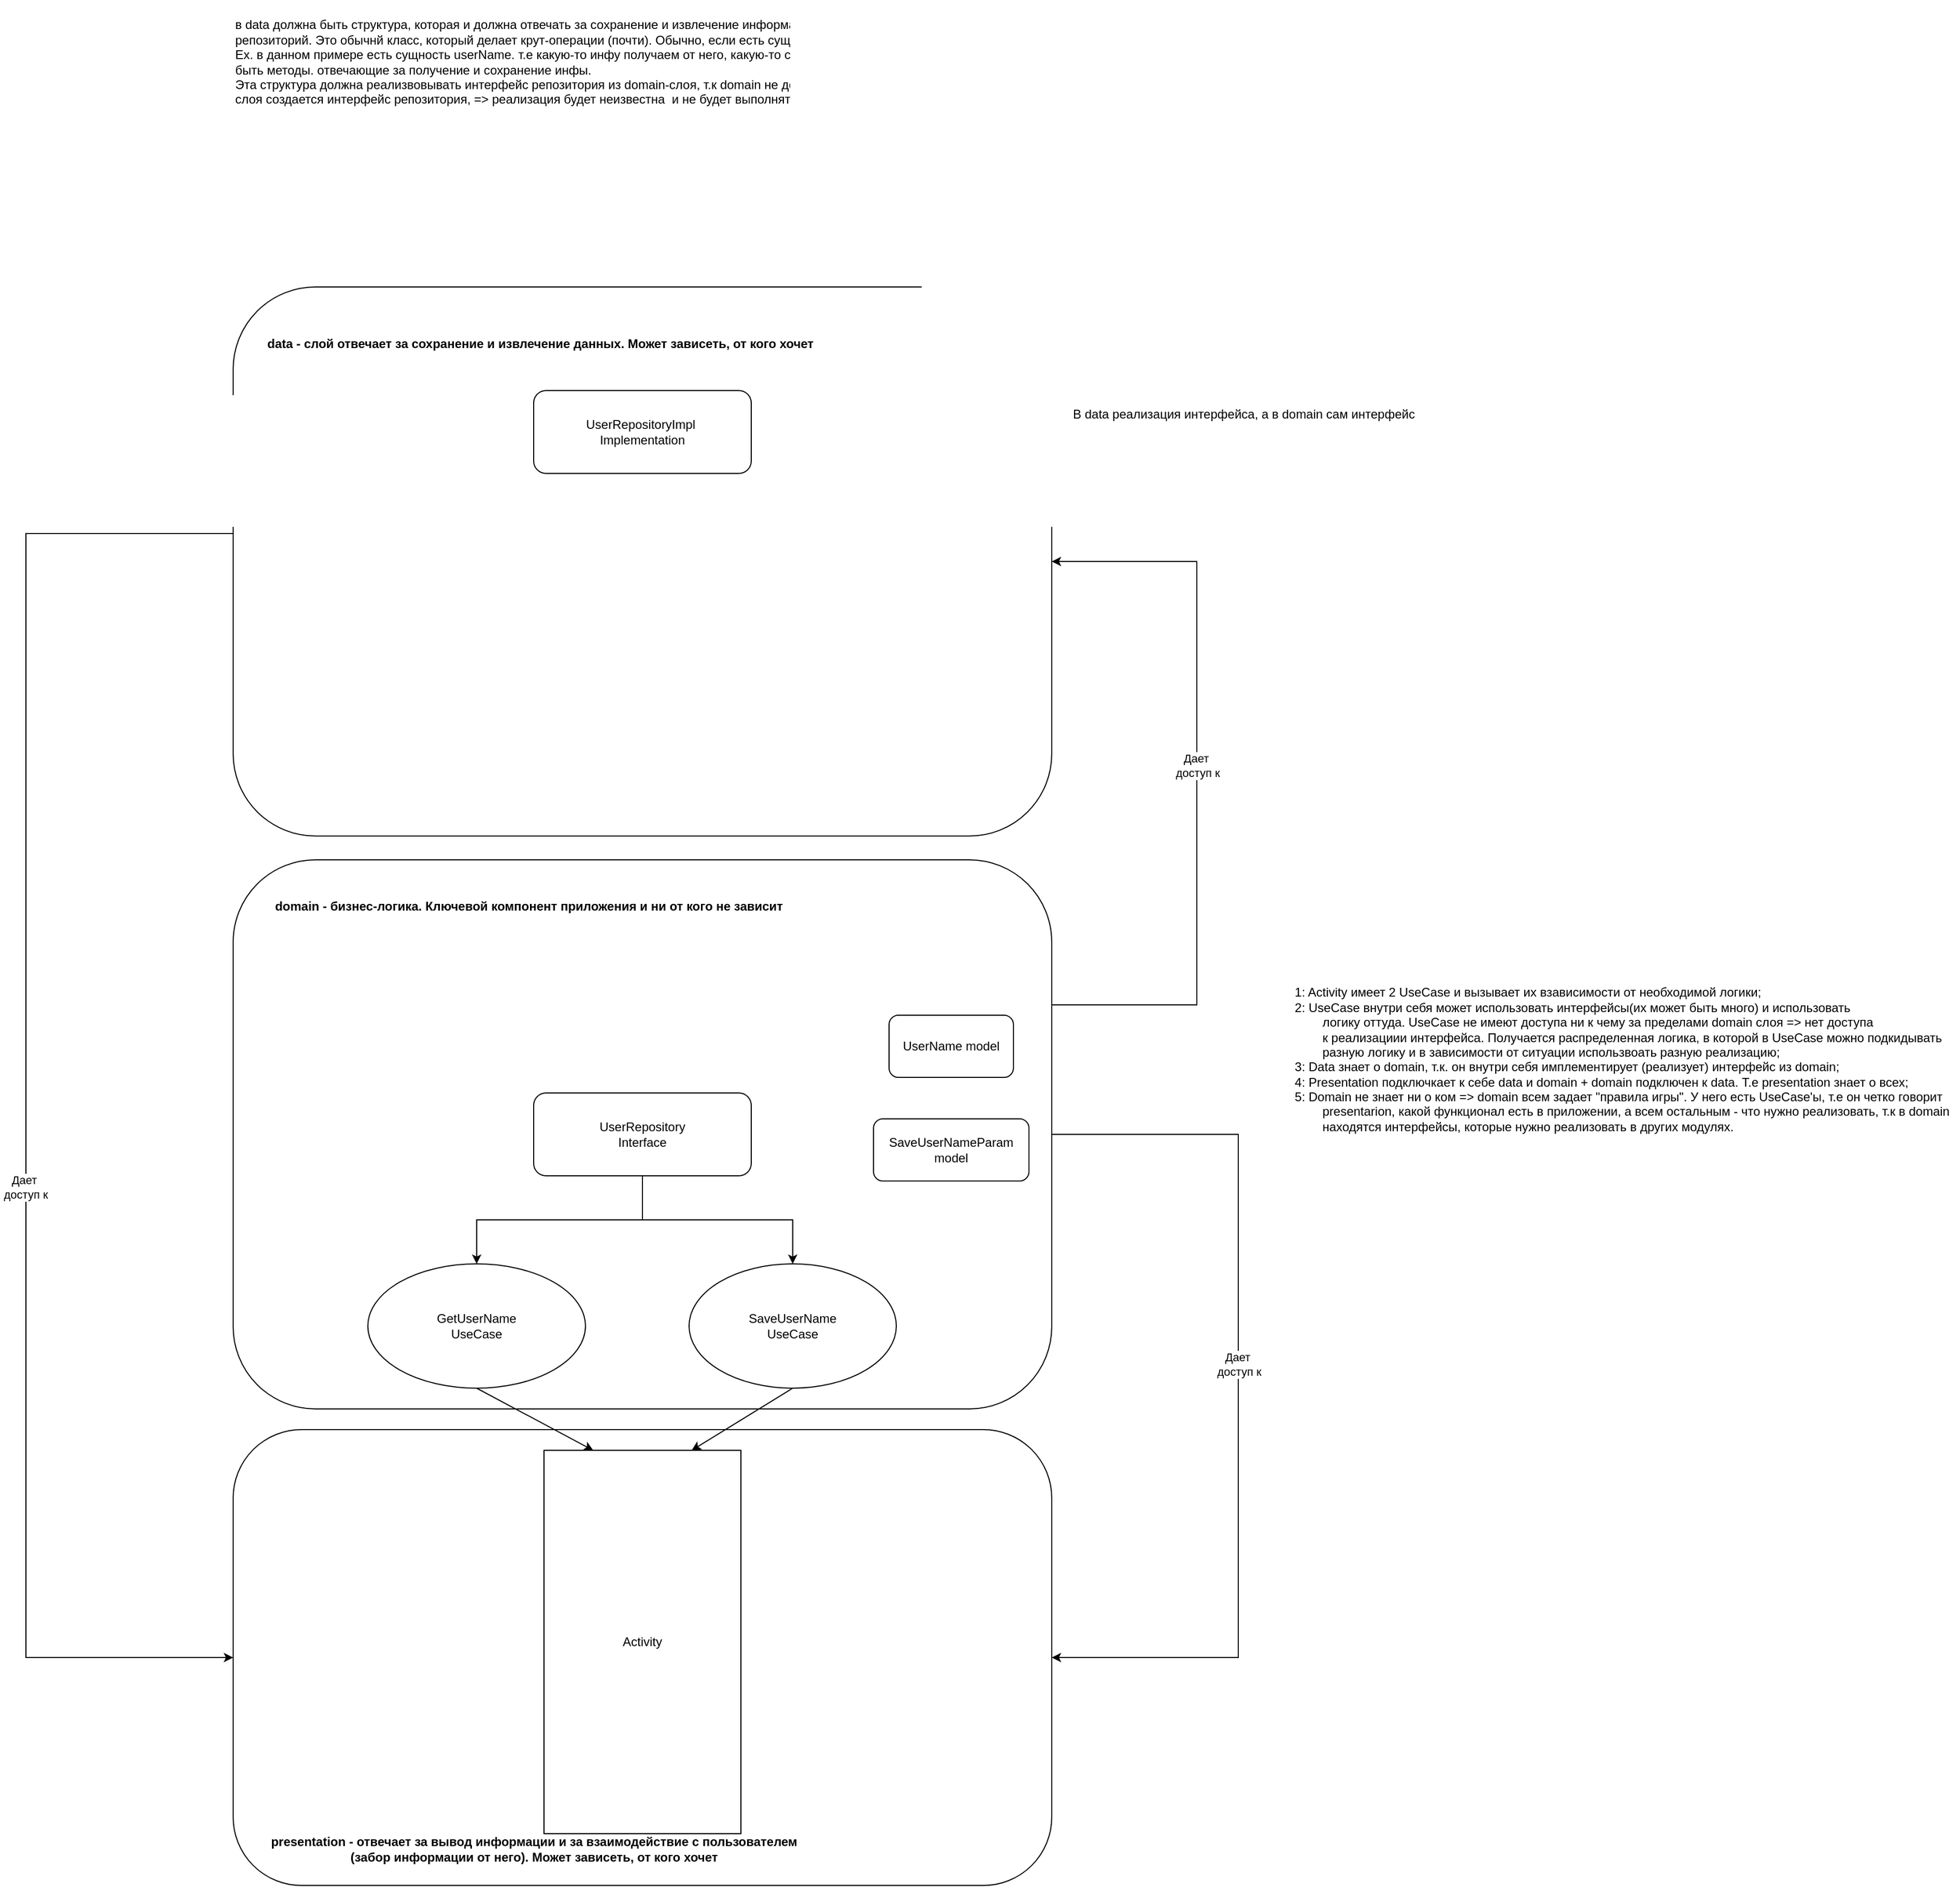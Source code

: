 <mxfile version="19.0.3" type="device"><diagram id="ez9t7bem_2jCKn0CQkNO" name="Page-1"><mxGraphModel dx="1950" dy="1901" grid="1" gridSize="10" guides="1" tooltips="1" connect="1" arrows="1" fold="1" page="1" pageScale="1" pageWidth="827" pageHeight="1169" math="0" shadow="0"><root><mxCell id="0"/><mxCell id="1" parent="0"/><mxCell id="18Z7DHJpel_eaTuYEsQm-6" value="" style="rounded=1;whiteSpace=wrap;html=1;" parent="1" vertex="1"><mxGeometry x="-340" y="650" width="790" height="440" as="geometry"/></mxCell><mxCell id="oxo87xYoF75ZZi-0ZLqG-11" style="edgeStyle=orthogonalEdgeStyle;rounded=0;orthogonalLoop=1;jettySize=auto;html=1;" edge="1" parent="1" source="18Z7DHJpel_eaTuYEsQm-4"><mxGeometry relative="1" as="geometry"><mxPoint x="450.0" y="870" as="targetPoint"/><Array as="points"><mxPoint x="630" y="365"/><mxPoint x="630" y="870"/></Array></mxGeometry></mxCell><mxCell id="oxo87xYoF75ZZi-0ZLqG-17" value="Дает&lt;br&gt;&amp;nbsp;доступ к" style="edgeLabel;html=1;align=center;verticalAlign=middle;resizable=0;points=[];" vertex="1" connectable="0" parent="oxo87xYoF75ZZi-0ZLqG-11"><mxGeometry x="-0.069" y="-1" relative="1" as="geometry"><mxPoint y="-1" as="offset"/></mxGeometry></mxCell><mxCell id="oxo87xYoF75ZZi-0ZLqG-13" style="edgeStyle=orthogonalEdgeStyle;rounded=0;orthogonalLoop=1;jettySize=auto;html=1;entryX=1;entryY=0.5;entryDx=0;entryDy=0;" edge="1" parent="1" source="18Z7DHJpel_eaTuYEsQm-4" target="oxo87xYoF75ZZi-0ZLqG-1"><mxGeometry relative="1" as="geometry"><Array as="points"><mxPoint x="590" y="240"/><mxPoint x="590" y="-188"/></Array></mxGeometry></mxCell><mxCell id="oxo87xYoF75ZZi-0ZLqG-19" value="Дает&lt;br&gt;&amp;nbsp;доступ к" style="edgeLabel;html=1;align=center;verticalAlign=middle;resizable=0;points=[];" vertex="1" connectable="0" parent="oxo87xYoF75ZZi-0ZLqG-13"><mxGeometry x="0.049" y="1" relative="1" as="geometry"><mxPoint as="offset"/></mxGeometry></mxCell><mxCell id="18Z7DHJpel_eaTuYEsQm-4" value="" style="rounded=1;whiteSpace=wrap;html=1;" parent="1" vertex="1"><mxGeometry x="-340" y="100" width="790" height="530" as="geometry"/></mxCell><mxCell id="18Z7DHJpel_eaTuYEsQm-1" value="GetUserName&lt;br&gt;UseCase" style="ellipse;whiteSpace=wrap;html=1;" parent="1" vertex="1"><mxGeometry x="-210" y="490" width="210" height="120" as="geometry"/></mxCell><mxCell id="18Z7DHJpel_eaTuYEsQm-2" value="SaveUserName&lt;br&gt;UseCase" style="ellipse;whiteSpace=wrap;html=1;" parent="1" vertex="1"><mxGeometry x="100" y="490" width="200" height="120" as="geometry"/></mxCell><mxCell id="18Z7DHJpel_eaTuYEsQm-3" value="Activity" style="rounded=0;whiteSpace=wrap;html=1;" parent="1" vertex="1"><mxGeometry x="-40" y="670" width="190" height="370" as="geometry"/></mxCell><mxCell id="18Z7DHJpel_eaTuYEsQm-7" value="" style="endArrow=classic;html=1;rounded=0;exitX=0.5;exitY=1;exitDx=0;exitDy=0;entryX=0.25;entryY=0;entryDx=0;entryDy=0;" parent="1" source="18Z7DHJpel_eaTuYEsQm-1" target="18Z7DHJpel_eaTuYEsQm-3" edge="1"><mxGeometry width="50" height="50" relative="1" as="geometry"><mxPoint x="260" y="790" as="sourcePoint"/><mxPoint x="310" y="740" as="targetPoint"/></mxGeometry></mxCell><mxCell id="18Z7DHJpel_eaTuYEsQm-8" value="" style="endArrow=classic;html=1;rounded=0;exitX=0.5;exitY=1;exitDx=0;exitDy=0;entryX=0.75;entryY=0;entryDx=0;entryDy=0;" parent="1" source="18Z7DHJpel_eaTuYEsQm-2" target="18Z7DHJpel_eaTuYEsQm-3" edge="1"><mxGeometry width="50" height="50" relative="1" as="geometry"><mxPoint x="-95" y="620" as="sourcePoint"/><mxPoint x="17.5" y="680" as="targetPoint"/></mxGeometry></mxCell><mxCell id="18Z7DHJpel_eaTuYEsQm-9" value="presentation - отвечает за вывод информации и за взаимодействие с пользователем (забор информации от него). Может зависеть, от кого хочет" style="text;html=1;strokeColor=none;fillColor=none;align=center;verticalAlign=middle;whiteSpace=wrap;rounded=0;fontStyle=1" parent="1" vertex="1"><mxGeometry x="-309" y="1040" width="519" height="30" as="geometry"/></mxCell><mxCell id="18Z7DHJpel_eaTuYEsQm-10" value="domain - бизнес-логика. Ключевой компонент приложения и ни от кого не зависит" style="text;html=1;strokeColor=none;fillColor=none;align=center;verticalAlign=middle;whiteSpace=wrap;rounded=0;fontStyle=1" parent="1" vertex="1"><mxGeometry x="-309" y="130" width="509" height="30" as="geometry"/></mxCell><mxCell id="oxo87xYoF75ZZi-0ZLqG-10" style="edgeStyle=orthogonalEdgeStyle;rounded=0;orthogonalLoop=1;jettySize=auto;html=1;entryX=0;entryY=0.5;entryDx=0;entryDy=0;" edge="1" parent="1" source="oxo87xYoF75ZZi-0ZLqG-1" target="18Z7DHJpel_eaTuYEsQm-6"><mxGeometry relative="1" as="geometry"><Array as="points"><mxPoint x="-540" y="-215"/><mxPoint x="-540" y="870"/></Array></mxGeometry></mxCell><mxCell id="oxo87xYoF75ZZi-0ZLqG-18" value="Дает&lt;br&gt;&amp;nbsp;доступ к" style="edgeLabel;html=1;align=center;verticalAlign=middle;resizable=0;points=[];" vertex="1" connectable="0" parent="oxo87xYoF75ZZi-0ZLqG-10"><mxGeometry x="0.117" y="-2" relative="1" as="geometry"><mxPoint y="1" as="offset"/></mxGeometry></mxCell><mxCell id="oxo87xYoF75ZZi-0ZLqG-1" value="" style="rounded=1;whiteSpace=wrap;html=1;" vertex="1" parent="1"><mxGeometry x="-340" y="-453" width="790" height="530" as="geometry"/></mxCell><mxCell id="oxo87xYoF75ZZi-0ZLqG-2" value="data - слой отвечает за сохранение и извлечение данных. Может зависеть, от кого хочет" style="text;html=1;strokeColor=none;fillColor=none;align=left;verticalAlign=middle;whiteSpace=wrap;rounded=0;fontStyle=1" vertex="1" parent="1"><mxGeometry x="-309" y="-413" width="620" height="30" as="geometry"/></mxCell><mxCell id="oxo87xYoF75ZZi-0ZLqG-3" value="в data должна быть структура, которая и должна отвечать за сохранение и извлечение информации. Один из самых популярных паттернов - это репозиторий. Это обычнй класс, который делает крут-операции (почти). Обычно, если есть сущность, то к ней делается один реплозиторий. &lt;br&gt;Ex. в данном примере есть сущность userName. т.е какую-то инфу получаем от него, какую-то сохраняем. Соответвенно в репозитории и должны быть методы. отвечающие за получение и сохранение инфы.&lt;br&gt;Эта структура должна реализвовывать интерфейс репозитория из domain-слоя, т.к domain не должен зависеть от других слоев! Внутри domain слоя создается интерфейс репозитория, =&amp;gt; реализация будет неизвестна&amp;nbsp; и не будет выполняться &quot;круговая зависимотсть&quot;" style="text;html=1;strokeColor=none;fillColor=none;align=left;verticalAlign=middle;whiteSpace=wrap;rounded=0;" vertex="1" parent="1"><mxGeometry x="-340" y="-730" width="820" height="120" as="geometry"/></mxCell><mxCell id="oxo87xYoF75ZZi-0ZLqG-4" value="UserRepositoryImpl&amp;nbsp;&lt;br&gt;Implementation" style="rounded=1;whiteSpace=wrap;html=1;" vertex="1" parent="1"><mxGeometry x="-50" y="-353" width="210" height="80" as="geometry"/></mxCell><mxCell id="oxo87xYoF75ZZi-0ZLqG-5" value="UserName model" style="rounded=1;whiteSpace=wrap;html=1;" vertex="1" parent="1"><mxGeometry x="293" y="250" width="120" height="60" as="geometry"/></mxCell><mxCell id="oxo87xYoF75ZZi-0ZLqG-6" value="SaveUserNameParam model" style="rounded=1;whiteSpace=wrap;html=1;" vertex="1" parent="1"><mxGeometry x="278" y="350" width="150" height="60" as="geometry"/></mxCell><mxCell id="oxo87xYoF75ZZi-0ZLqG-8" style="edgeStyle=orthogonalEdgeStyle;rounded=0;orthogonalLoop=1;jettySize=auto;html=1;" edge="1" parent="1" source="oxo87xYoF75ZZi-0ZLqG-7" target="18Z7DHJpel_eaTuYEsQm-1"><mxGeometry relative="1" as="geometry"/></mxCell><mxCell id="oxo87xYoF75ZZi-0ZLqG-9" style="edgeStyle=orthogonalEdgeStyle;rounded=0;orthogonalLoop=1;jettySize=auto;html=1;" edge="1" parent="1" source="oxo87xYoF75ZZi-0ZLqG-7" target="18Z7DHJpel_eaTuYEsQm-2"><mxGeometry relative="1" as="geometry"/></mxCell><mxCell id="oxo87xYoF75ZZi-0ZLqG-7" value="UserRepository&lt;br&gt;Interface" style="rounded=1;whiteSpace=wrap;html=1;" vertex="1" parent="1"><mxGeometry x="-50" y="325" width="210" height="80" as="geometry"/></mxCell><mxCell id="oxo87xYoF75ZZi-0ZLqG-14" value="В data реализация интерфейса, а в domain сам интерфейс" style="text;html=1;align=center;verticalAlign=middle;resizable=0;points=[];autosize=1;strokeColor=none;fillColor=none;" vertex="1" parent="1"><mxGeometry x="460" y="-340" width="350" height="20" as="geometry"/></mxCell><mxCell id="oxo87xYoF75ZZi-0ZLqG-15" value="&lt;div style=&quot;text-align: justify;&quot;&gt;&lt;span style=&quot;background-color: initial;&quot;&gt;1: Activity имеет 2 UseCase и вызывает их взависимости от необходимой логики;&lt;/span&gt;&lt;/div&gt;&lt;div style=&quot;text-align: justify;&quot;&gt;&lt;span style=&quot;background-color: initial;&quot;&gt;2: UseCase внутри себя может использовать интерфейсы(их может быть много) и использовать&amp;nbsp;&lt;/span&gt;&lt;/div&gt;&lt;div style=&quot;text-align: justify;&quot;&gt;&lt;span style=&quot;background-color: initial;&quot;&gt;&lt;span style=&quot;white-space: pre;&quot;&gt;&#9;&lt;/span&gt;логику оттуда. UseCase не имеют доступа ни к чему за пределами domain слоя =&amp;gt; нет доступа&lt;/span&gt;&lt;/div&gt;&lt;div style=&quot;text-align: justify;&quot;&gt;&lt;span style=&quot;background-color: initial;&quot;&gt;&lt;span style=&quot;white-space: pre;&quot;&gt;&#9;&lt;/span&gt;к реализациии интерфейса. Получается распределенная логика, в которой в UseCase можно подкидывать&lt;/span&gt;&lt;/div&gt;&lt;div style=&quot;text-align: justify;&quot;&gt;&lt;span style=&quot;background-color: initial;&quot;&gt;&lt;span style=&quot;white-space: pre;&quot;&gt;&#9;&lt;/span&gt;разную логику и в зависимости от ситуации использвоать разную реализацию;&lt;/span&gt;&lt;/div&gt;&lt;div style=&quot;text-align: justify;&quot;&gt;&lt;span style=&quot;background-color: initial;&quot;&gt;3:&amp;nbsp;&lt;/span&gt;&lt;span style=&quot;background-color: initial; text-align: left;&quot;&gt;Data знает о domain, т.к. он внутри себя имплементирует (реализует) интерфейс из domain;&lt;/span&gt;&lt;/div&gt;&lt;div style=&quot;text-align: justify;&quot;&gt;&lt;span style=&quot;background-color: initial;&quot;&gt;4: Presentation подключкает к себе data и domain + domain подключен к data. Т.е presentation знает о всех;&lt;/span&gt;&lt;/div&gt;&lt;div style=&quot;text-align: justify;&quot;&gt;&lt;span style=&quot;background-color: initial;&quot;&gt;5: Domain не знает ни о ком =&amp;gt; domain всем задает &quot;правила игры&quot;. У него есть UseCase'ы, т.е он четко говорит&lt;/span&gt;&lt;/div&gt;&lt;div style=&quot;text-align: justify;&quot;&gt;&lt;span style=&quot;white-space: pre;&quot;&gt;&#9;&lt;/span&gt;presentarion, какой функционал есть в приложении, а всем остальным - что нужно реализовать, т.к в domain&lt;/div&gt;&lt;div style=&quot;text-align: justify;&quot;&gt;&lt;span style=&quot;white-space: pre;&quot;&gt;&#9;&lt;/span&gt;находятся интерфейсы, которые нужно реализовать в других модулях.&lt;/div&gt;&lt;div style=&quot;text-align: justify;&quot;&gt;&lt;span style=&quot;background-color: initial;&quot;&gt;&amp;nbsp;&lt;/span&gt;&lt;/div&gt;" style="text;html=1;align=center;verticalAlign=middle;resizable=0;points=[];autosize=1;strokeColor=none;fillColor=none;" vertex="1" parent="1"><mxGeometry x="675" y="220" width="650" height="160" as="geometry"/></mxCell></root></mxGraphModel></diagram></mxfile>